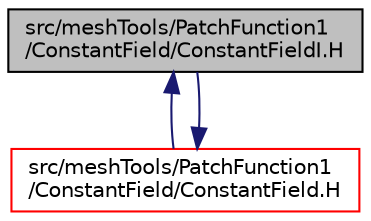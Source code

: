digraph "src/meshTools/PatchFunction1/ConstantField/ConstantFieldI.H"
{
  bgcolor="transparent";
  edge [fontname="Helvetica",fontsize="10",labelfontname="Helvetica",labelfontsize="10"];
  node [fontname="Helvetica",fontsize="10",shape=record];
  Node1 [label="src/meshTools/PatchFunction1\l/ConstantField/ConstantFieldI.H",height=0.2,width=0.4,color="black", fillcolor="grey75", style="filled" fontcolor="black"];
  Node1 -> Node2 [dir="back",color="midnightblue",fontsize="10",style="solid",fontname="Helvetica"];
  Node2 [label="src/meshTools/PatchFunction1\l/ConstantField/ConstantField.H",height=0.2,width=0.4,color="red",URL="$ConstantField_8H.html"];
  Node2 -> Node1 [dir="back",color="midnightblue",fontsize="10",style="solid",fontname="Helvetica"];
}
